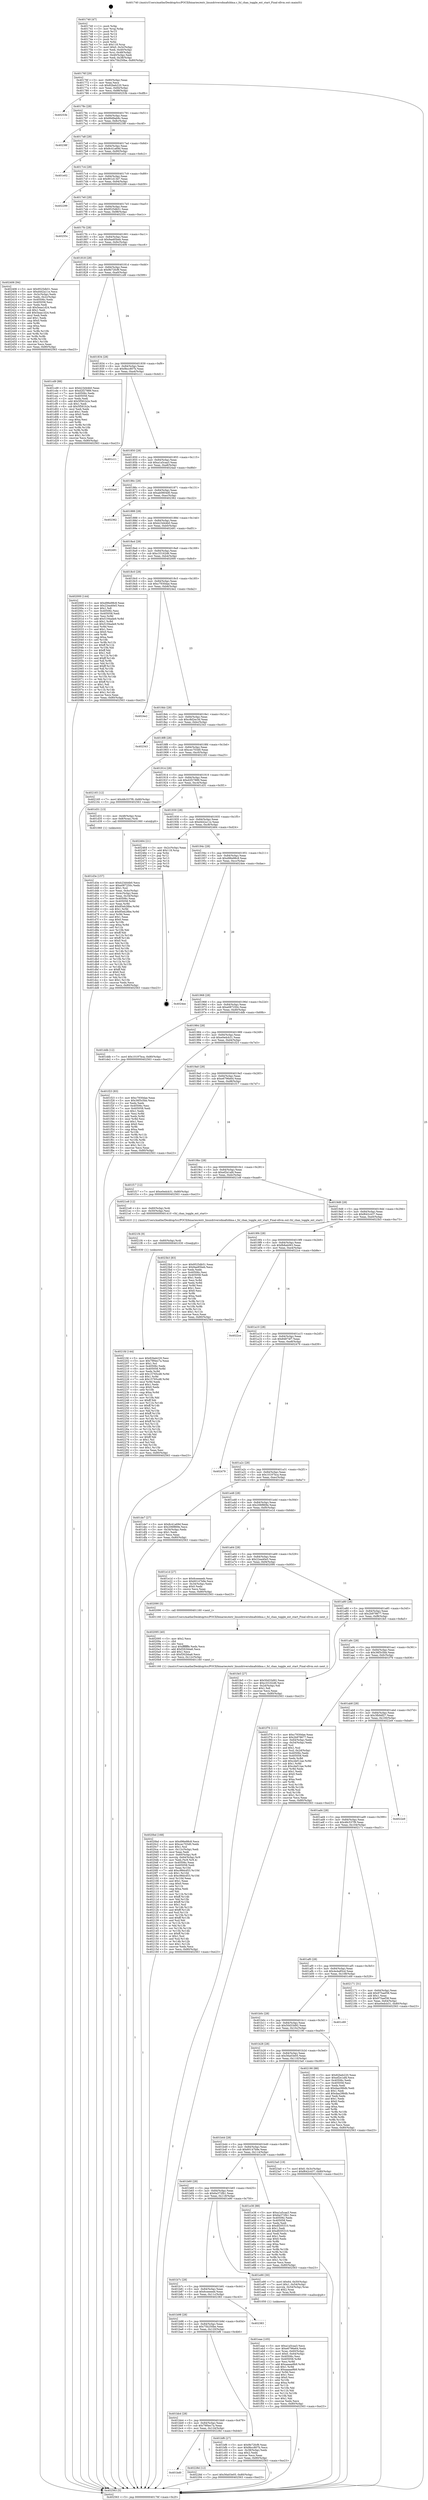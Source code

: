 digraph "0x401740" {
  label = "0x401740 (/mnt/c/Users/mathe/Desktop/tcc/POCII/binaries/extr_linuxdriversdmafsldma.c_fsl_chan_toggle_ext_start_Final-ollvm.out::main(0))"
  labelloc = "t"
  node[shape=record]

  Entry [label="",width=0.3,height=0.3,shape=circle,fillcolor=black,style=filled]
  "0x40176f" [label="{
     0x40176f [29]\l
     | [instrs]\l
     &nbsp;&nbsp;0x40176f \<+3\>: mov -0x80(%rbp),%eax\l
     &nbsp;&nbsp;0x401772 \<+2\>: mov %eax,%ecx\l
     &nbsp;&nbsp;0x401774 \<+6\>: sub $0x82beb220,%ecx\l
     &nbsp;&nbsp;0x40177a \<+6\>: mov %eax,-0x84(%rbp)\l
     &nbsp;&nbsp;0x401780 \<+6\>: mov %ecx,-0x88(%rbp)\l
     &nbsp;&nbsp;0x401786 \<+6\>: je 000000000040253b \<main+0xdfb\>\l
  }"]
  "0x40253b" [label="{
     0x40253b\l
  }", style=dashed]
  "0x40178c" [label="{
     0x40178c [28]\l
     | [instrs]\l
     &nbsp;&nbsp;0x40178c \<+5\>: jmp 0000000000401791 \<main+0x51\>\l
     &nbsp;&nbsp;0x401791 \<+6\>: mov -0x84(%rbp),%eax\l
     &nbsp;&nbsp;0x401797 \<+5\>: sub $0x89d9ab9c,%eax\l
     &nbsp;&nbsp;0x40179c \<+6\>: mov %eax,-0x8c(%rbp)\l
     &nbsp;&nbsp;0x4017a2 \<+6\>: je 000000000040238f \<main+0xc4f\>\l
  }"]
  Exit [label="",width=0.3,height=0.3,shape=circle,fillcolor=black,style=filled,peripheries=2]
  "0x40238f" [label="{
     0x40238f\l
  }", style=dashed]
  "0x4017a8" [label="{
     0x4017a8 [28]\l
     | [instrs]\l
     &nbsp;&nbsp;0x4017a8 \<+5\>: jmp 00000000004017ad \<main+0x6d\>\l
     &nbsp;&nbsp;0x4017ad \<+6\>: mov -0x84(%rbp),%eax\l
     &nbsp;&nbsp;0x4017b3 \<+5\>: sub $0x8c41a69d,%eax\l
     &nbsp;&nbsp;0x4017b8 \<+6\>: mov %eax,-0x90(%rbp)\l
     &nbsp;&nbsp;0x4017be \<+6\>: je 0000000000401e02 \<main+0x6c2\>\l
  }"]
  "0x401bd0" [label="{
     0x401bd0\l
  }", style=dashed]
  "0x401e02" [label="{
     0x401e02\l
  }", style=dashed]
  "0x4017c4" [label="{
     0x4017c4 [28]\l
     | [instrs]\l
     &nbsp;&nbsp;0x4017c4 \<+5\>: jmp 00000000004017c9 \<main+0x89\>\l
     &nbsp;&nbsp;0x4017c9 \<+6\>: mov -0x84(%rbp),%eax\l
     &nbsp;&nbsp;0x4017cf \<+5\>: sub $0x901d13d7,%eax\l
     &nbsp;&nbsp;0x4017d4 \<+6\>: mov %eax,-0x94(%rbp)\l
     &nbsp;&nbsp;0x4017da \<+6\>: je 0000000000402299 \<main+0xb59\>\l
  }"]
  "0x40228d" [label="{
     0x40228d [12]\l
     | [instrs]\l
     &nbsp;&nbsp;0x40228d \<+7\>: movl $0x56a03e05,-0x80(%rbp)\l
     &nbsp;&nbsp;0x402294 \<+5\>: jmp 0000000000402563 \<main+0xe23\>\l
  }"]
  "0x402299" [label="{
     0x402299\l
  }", style=dashed]
  "0x4017e0" [label="{
     0x4017e0 [28]\l
     | [instrs]\l
     &nbsp;&nbsp;0x4017e0 \<+5\>: jmp 00000000004017e5 \<main+0xa5\>\l
     &nbsp;&nbsp;0x4017e5 \<+6\>: mov -0x84(%rbp),%eax\l
     &nbsp;&nbsp;0x4017eb \<+5\>: sub $0x9525db51,%eax\l
     &nbsp;&nbsp;0x4017f0 \<+6\>: mov %eax,-0x98(%rbp)\l
     &nbsp;&nbsp;0x4017f6 \<+6\>: je 000000000040255c \<main+0xe1c\>\l
  }"]
  "0x4021fd" [label="{
     0x4021fd [144]\l
     | [instrs]\l
     &nbsp;&nbsp;0x4021fd \<+5\>: mov $0x82beb220,%esi\l
     &nbsp;&nbsp;0x402202 \<+5\>: mov $0x79f4ec7a,%eax\l
     &nbsp;&nbsp;0x402207 \<+2\>: mov $0x1,%cl\l
     &nbsp;&nbsp;0x402209 \<+7\>: mov 0x40506c,%edx\l
     &nbsp;&nbsp;0x402210 \<+8\>: mov 0x405058,%r8d\l
     &nbsp;&nbsp;0x402218 \<+3\>: mov %edx,%r9d\l
     &nbsp;&nbsp;0x40221b \<+7\>: add $0x15765cd8,%r9d\l
     &nbsp;&nbsp;0x402222 \<+4\>: sub $0x1,%r9d\l
     &nbsp;&nbsp;0x402226 \<+7\>: sub $0x15765cd8,%r9d\l
     &nbsp;&nbsp;0x40222d \<+4\>: imul %r9d,%edx\l
     &nbsp;&nbsp;0x402231 \<+3\>: and $0x1,%edx\l
     &nbsp;&nbsp;0x402234 \<+3\>: cmp $0x0,%edx\l
     &nbsp;&nbsp;0x402237 \<+4\>: sete %r10b\l
     &nbsp;&nbsp;0x40223b \<+4\>: cmp $0xa,%r8d\l
     &nbsp;&nbsp;0x40223f \<+4\>: setl %r11b\l
     &nbsp;&nbsp;0x402243 \<+3\>: mov %r10b,%bl\l
     &nbsp;&nbsp;0x402246 \<+3\>: xor $0xff,%bl\l
     &nbsp;&nbsp;0x402249 \<+3\>: mov %r11b,%r14b\l
     &nbsp;&nbsp;0x40224c \<+4\>: xor $0xff,%r14b\l
     &nbsp;&nbsp;0x402250 \<+3\>: xor $0x1,%cl\l
     &nbsp;&nbsp;0x402253 \<+3\>: mov %bl,%r15b\l
     &nbsp;&nbsp;0x402256 \<+4\>: and $0xff,%r15b\l
     &nbsp;&nbsp;0x40225a \<+3\>: and %cl,%r10b\l
     &nbsp;&nbsp;0x40225d \<+3\>: mov %r14b,%r12b\l
     &nbsp;&nbsp;0x402260 \<+4\>: and $0xff,%r12b\l
     &nbsp;&nbsp;0x402264 \<+3\>: and %cl,%r11b\l
     &nbsp;&nbsp;0x402267 \<+3\>: or %r10b,%r15b\l
     &nbsp;&nbsp;0x40226a \<+3\>: or %r11b,%r12b\l
     &nbsp;&nbsp;0x40226d \<+3\>: xor %r12b,%r15b\l
     &nbsp;&nbsp;0x402270 \<+3\>: or %r14b,%bl\l
     &nbsp;&nbsp;0x402273 \<+3\>: xor $0xff,%bl\l
     &nbsp;&nbsp;0x402276 \<+3\>: or $0x1,%cl\l
     &nbsp;&nbsp;0x402279 \<+2\>: and %cl,%bl\l
     &nbsp;&nbsp;0x40227b \<+3\>: or %bl,%r15b\l
     &nbsp;&nbsp;0x40227e \<+4\>: test $0x1,%r15b\l
     &nbsp;&nbsp;0x402282 \<+3\>: cmovne %eax,%esi\l
     &nbsp;&nbsp;0x402285 \<+3\>: mov %esi,-0x80(%rbp)\l
     &nbsp;&nbsp;0x402288 \<+5\>: jmp 0000000000402563 \<main+0xe23\>\l
  }"]
  "0x40255c" [label="{
     0x40255c\l
  }", style=dashed]
  "0x4017fc" [label="{
     0x4017fc [28]\l
     | [instrs]\l
     &nbsp;&nbsp;0x4017fc \<+5\>: jmp 0000000000401801 \<main+0xc1\>\l
     &nbsp;&nbsp;0x401801 \<+6\>: mov -0x84(%rbp),%eax\l
     &nbsp;&nbsp;0x401807 \<+5\>: sub $0x9ae85beb,%eax\l
     &nbsp;&nbsp;0x40180c \<+6\>: mov %eax,-0x9c(%rbp)\l
     &nbsp;&nbsp;0x401812 \<+6\>: je 0000000000402406 \<main+0xcc6\>\l
  }"]
  "0x4021f4" [label="{
     0x4021f4 [9]\l
     | [instrs]\l
     &nbsp;&nbsp;0x4021f4 \<+4\>: mov -0x60(%rbp),%rdi\l
     &nbsp;&nbsp;0x4021f8 \<+5\>: call 0000000000401030 \<free@plt\>\l
     | [calls]\l
     &nbsp;&nbsp;0x401030 \{1\} (unknown)\l
  }"]
  "0x402406" [label="{
     0x402406 [94]\l
     | [instrs]\l
     &nbsp;&nbsp;0x402406 \<+5\>: mov $0x9525db51,%eax\l
     &nbsp;&nbsp;0x40240b \<+5\>: mov $0xd442a11e,%ecx\l
     &nbsp;&nbsp;0x402410 \<+3\>: mov -0x3c(%rbp),%edx\l
     &nbsp;&nbsp;0x402413 \<+3\>: mov %edx,-0x2c(%rbp)\l
     &nbsp;&nbsp;0x402416 \<+7\>: mov 0x40506c,%edx\l
     &nbsp;&nbsp;0x40241d \<+7\>: mov 0x405058,%esi\l
     &nbsp;&nbsp;0x402424 \<+2\>: mov %edx,%edi\l
     &nbsp;&nbsp;0x402426 \<+6\>: sub $0x5eaa1d24,%edi\l
     &nbsp;&nbsp;0x40242c \<+3\>: sub $0x1,%edi\l
     &nbsp;&nbsp;0x40242f \<+6\>: add $0x5eaa1d24,%edi\l
     &nbsp;&nbsp;0x402435 \<+3\>: imul %edi,%edx\l
     &nbsp;&nbsp;0x402438 \<+3\>: and $0x1,%edx\l
     &nbsp;&nbsp;0x40243b \<+3\>: cmp $0x0,%edx\l
     &nbsp;&nbsp;0x40243e \<+4\>: sete %r8b\l
     &nbsp;&nbsp;0x402442 \<+3\>: cmp $0xa,%esi\l
     &nbsp;&nbsp;0x402445 \<+4\>: setl %r9b\l
     &nbsp;&nbsp;0x402449 \<+3\>: mov %r8b,%r10b\l
     &nbsp;&nbsp;0x40244c \<+3\>: and %r9b,%r10b\l
     &nbsp;&nbsp;0x40244f \<+3\>: xor %r9b,%r8b\l
     &nbsp;&nbsp;0x402452 \<+3\>: or %r8b,%r10b\l
     &nbsp;&nbsp;0x402455 \<+4\>: test $0x1,%r10b\l
     &nbsp;&nbsp;0x402459 \<+3\>: cmovne %ecx,%eax\l
     &nbsp;&nbsp;0x40245c \<+3\>: mov %eax,-0x80(%rbp)\l
     &nbsp;&nbsp;0x40245f \<+5\>: jmp 0000000000402563 \<main+0xe23\>\l
  }"]
  "0x401818" [label="{
     0x401818 [28]\l
     | [instrs]\l
     &nbsp;&nbsp;0x401818 \<+5\>: jmp 000000000040181d \<main+0xdd\>\l
     &nbsp;&nbsp;0x40181d \<+6\>: mov -0x84(%rbp),%eax\l
     &nbsp;&nbsp;0x401823 \<+5\>: sub $0x9b72fcf9,%eax\l
     &nbsp;&nbsp;0x401828 \<+6\>: mov %eax,-0xa0(%rbp)\l
     &nbsp;&nbsp;0x40182e \<+6\>: je 0000000000401cd9 \<main+0x599\>\l
  }"]
  "0x4020bd" [label="{
     0x4020bd [168]\l
     | [instrs]\l
     &nbsp;&nbsp;0x4020bd \<+5\>: mov $0xd96e98c8,%ecx\l
     &nbsp;&nbsp;0x4020c2 \<+5\>: mov $0xcec703d0,%edx\l
     &nbsp;&nbsp;0x4020c7 \<+3\>: mov $0x1,%sil\l
     &nbsp;&nbsp;0x4020ca \<+6\>: mov -0x12c(%rbp),%edi\l
     &nbsp;&nbsp;0x4020d0 \<+3\>: imul %eax,%edi\l
     &nbsp;&nbsp;0x4020d3 \<+4\>: mov -0x60(%rbp),%r8\l
     &nbsp;&nbsp;0x4020d7 \<+4\>: movslq -0x64(%rbp),%r9\l
     &nbsp;&nbsp;0x4020db \<+4\>: mov %edi,(%r8,%r9,4)\l
     &nbsp;&nbsp;0x4020df \<+7\>: mov 0x40506c,%eax\l
     &nbsp;&nbsp;0x4020e6 \<+7\>: mov 0x405058,%edi\l
     &nbsp;&nbsp;0x4020ed \<+3\>: mov %eax,%r10d\l
     &nbsp;&nbsp;0x4020f0 \<+7\>: add $0xc98dcd53,%r10d\l
     &nbsp;&nbsp;0x4020f7 \<+4\>: sub $0x1,%r10d\l
     &nbsp;&nbsp;0x4020fb \<+7\>: sub $0xc98dcd53,%r10d\l
     &nbsp;&nbsp;0x402102 \<+4\>: imul %r10d,%eax\l
     &nbsp;&nbsp;0x402106 \<+3\>: and $0x1,%eax\l
     &nbsp;&nbsp;0x402109 \<+3\>: cmp $0x0,%eax\l
     &nbsp;&nbsp;0x40210c \<+4\>: sete %r11b\l
     &nbsp;&nbsp;0x402110 \<+3\>: cmp $0xa,%edi\l
     &nbsp;&nbsp;0x402113 \<+3\>: setl %bl\l
     &nbsp;&nbsp;0x402116 \<+3\>: mov %r11b,%r14b\l
     &nbsp;&nbsp;0x402119 \<+4\>: xor $0xff,%r14b\l
     &nbsp;&nbsp;0x40211d \<+3\>: mov %bl,%r15b\l
     &nbsp;&nbsp;0x402120 \<+4\>: xor $0xff,%r15b\l
     &nbsp;&nbsp;0x402124 \<+4\>: xor $0x1,%sil\l
     &nbsp;&nbsp;0x402128 \<+3\>: mov %r14b,%r12b\l
     &nbsp;&nbsp;0x40212b \<+4\>: and $0xff,%r12b\l
     &nbsp;&nbsp;0x40212f \<+3\>: and %sil,%r11b\l
     &nbsp;&nbsp;0x402132 \<+3\>: mov %r15b,%r13b\l
     &nbsp;&nbsp;0x402135 \<+4\>: and $0xff,%r13b\l
     &nbsp;&nbsp;0x402139 \<+3\>: and %sil,%bl\l
     &nbsp;&nbsp;0x40213c \<+3\>: or %r11b,%r12b\l
     &nbsp;&nbsp;0x40213f \<+3\>: or %bl,%r13b\l
     &nbsp;&nbsp;0x402142 \<+3\>: xor %r13b,%r12b\l
     &nbsp;&nbsp;0x402145 \<+3\>: or %r15b,%r14b\l
     &nbsp;&nbsp;0x402148 \<+4\>: xor $0xff,%r14b\l
     &nbsp;&nbsp;0x40214c \<+4\>: or $0x1,%sil\l
     &nbsp;&nbsp;0x402150 \<+3\>: and %sil,%r14b\l
     &nbsp;&nbsp;0x402153 \<+3\>: or %r14b,%r12b\l
     &nbsp;&nbsp;0x402156 \<+4\>: test $0x1,%r12b\l
     &nbsp;&nbsp;0x40215a \<+3\>: cmovne %edx,%ecx\l
     &nbsp;&nbsp;0x40215d \<+3\>: mov %ecx,-0x80(%rbp)\l
     &nbsp;&nbsp;0x402160 \<+5\>: jmp 0000000000402563 \<main+0xe23\>\l
  }"]
  "0x401cd9" [label="{
     0x401cd9 [88]\l
     | [instrs]\l
     &nbsp;&nbsp;0x401cd9 \<+5\>: mov $0xb23d44b0,%eax\l
     &nbsp;&nbsp;0x401cde \<+5\>: mov $0xd2f27889,%ecx\l
     &nbsp;&nbsp;0x401ce3 \<+7\>: mov 0x40506c,%edx\l
     &nbsp;&nbsp;0x401cea \<+7\>: mov 0x405058,%esi\l
     &nbsp;&nbsp;0x401cf1 \<+2\>: mov %edx,%edi\l
     &nbsp;&nbsp;0x401cf3 \<+6\>: add $0x5f581b2e,%edi\l
     &nbsp;&nbsp;0x401cf9 \<+3\>: sub $0x1,%edi\l
     &nbsp;&nbsp;0x401cfc \<+6\>: sub $0x5f581b2e,%edi\l
     &nbsp;&nbsp;0x401d02 \<+3\>: imul %edi,%edx\l
     &nbsp;&nbsp;0x401d05 \<+3\>: and $0x1,%edx\l
     &nbsp;&nbsp;0x401d08 \<+3\>: cmp $0x0,%edx\l
     &nbsp;&nbsp;0x401d0b \<+4\>: sete %r8b\l
     &nbsp;&nbsp;0x401d0f \<+3\>: cmp $0xa,%esi\l
     &nbsp;&nbsp;0x401d12 \<+4\>: setl %r9b\l
     &nbsp;&nbsp;0x401d16 \<+3\>: mov %r8b,%r10b\l
     &nbsp;&nbsp;0x401d19 \<+3\>: and %r9b,%r10b\l
     &nbsp;&nbsp;0x401d1c \<+3\>: xor %r9b,%r8b\l
     &nbsp;&nbsp;0x401d1f \<+3\>: or %r8b,%r10b\l
     &nbsp;&nbsp;0x401d22 \<+4\>: test $0x1,%r10b\l
     &nbsp;&nbsp;0x401d26 \<+3\>: cmovne %ecx,%eax\l
     &nbsp;&nbsp;0x401d29 \<+3\>: mov %eax,-0x80(%rbp)\l
     &nbsp;&nbsp;0x401d2c \<+5\>: jmp 0000000000402563 \<main+0xe23\>\l
  }"]
  "0x401834" [label="{
     0x401834 [28]\l
     | [instrs]\l
     &nbsp;&nbsp;0x401834 \<+5\>: jmp 0000000000401839 \<main+0xf9\>\l
     &nbsp;&nbsp;0x401839 \<+6\>: mov -0x84(%rbp),%eax\l
     &nbsp;&nbsp;0x40183f \<+5\>: sub $0x9bcc807b,%eax\l
     &nbsp;&nbsp;0x401844 \<+6\>: mov %eax,-0xa4(%rbp)\l
     &nbsp;&nbsp;0x40184a \<+6\>: je 0000000000401c11 \<main+0x4d1\>\l
  }"]
  "0x402095" [label="{
     0x402095 [40]\l
     | [instrs]\l
     &nbsp;&nbsp;0x402095 \<+5\>: mov $0x2,%ecx\l
     &nbsp;&nbsp;0x40209a \<+1\>: cltd\l
     &nbsp;&nbsp;0x40209b \<+2\>: idiv %ecx\l
     &nbsp;&nbsp;0x40209d \<+6\>: imul $0xfffffffe,%edx,%ecx\l
     &nbsp;&nbsp;0x4020a3 \<+6\>: add $0xf262bba6,%ecx\l
     &nbsp;&nbsp;0x4020a9 \<+3\>: add $0x1,%ecx\l
     &nbsp;&nbsp;0x4020ac \<+6\>: sub $0xf262bba6,%ecx\l
     &nbsp;&nbsp;0x4020b2 \<+6\>: mov %ecx,-0x12c(%rbp)\l
     &nbsp;&nbsp;0x4020b8 \<+5\>: call 0000000000401160 \<next_i\>\l
     | [calls]\l
     &nbsp;&nbsp;0x401160 \{1\} (/mnt/c/Users/mathe/Desktop/tcc/POCII/binaries/extr_linuxdriversdmafsldma.c_fsl_chan_toggle_ext_start_Final-ollvm.out::next_i)\l
  }"]
  "0x401c11" [label="{
     0x401c11\l
  }", style=dashed]
  "0x401850" [label="{
     0x401850 [28]\l
     | [instrs]\l
     &nbsp;&nbsp;0x401850 \<+5\>: jmp 0000000000401855 \<main+0x115\>\l
     &nbsp;&nbsp;0x401855 \<+6\>: mov -0x84(%rbp),%eax\l
     &nbsp;&nbsp;0x40185b \<+5\>: sub $0xa1a5caa3,%eax\l
     &nbsp;&nbsp;0x401860 \<+6\>: mov %eax,-0xa8(%rbp)\l
     &nbsp;&nbsp;0x401866 \<+6\>: je 00000000004024ad \<main+0xd6d\>\l
  }"]
  "0x401eae" [label="{
     0x401eae [105]\l
     | [instrs]\l
     &nbsp;&nbsp;0x401eae \<+5\>: mov $0xa1a5caa3,%ecx\l
     &nbsp;&nbsp;0x401eb3 \<+5\>: mov $0xe6796e64,%edx\l
     &nbsp;&nbsp;0x401eb8 \<+4\>: mov %rax,-0x60(%rbp)\l
     &nbsp;&nbsp;0x401ebc \<+7\>: movl $0x0,-0x64(%rbp)\l
     &nbsp;&nbsp;0x401ec3 \<+7\>: mov 0x40506c,%esi\l
     &nbsp;&nbsp;0x401eca \<+8\>: mov 0x405058,%r8d\l
     &nbsp;&nbsp;0x401ed2 \<+3\>: mov %esi,%r9d\l
     &nbsp;&nbsp;0x401ed5 \<+7\>: add $0xaaaaa9b9,%r9d\l
     &nbsp;&nbsp;0x401edc \<+4\>: sub $0x1,%r9d\l
     &nbsp;&nbsp;0x401ee0 \<+7\>: sub $0xaaaaa9b9,%r9d\l
     &nbsp;&nbsp;0x401ee7 \<+4\>: imul %r9d,%esi\l
     &nbsp;&nbsp;0x401eeb \<+3\>: and $0x1,%esi\l
     &nbsp;&nbsp;0x401eee \<+3\>: cmp $0x0,%esi\l
     &nbsp;&nbsp;0x401ef1 \<+4\>: sete %r10b\l
     &nbsp;&nbsp;0x401ef5 \<+4\>: cmp $0xa,%r8d\l
     &nbsp;&nbsp;0x401ef9 \<+4\>: setl %r11b\l
     &nbsp;&nbsp;0x401efd \<+3\>: mov %r10b,%bl\l
     &nbsp;&nbsp;0x401f00 \<+3\>: and %r11b,%bl\l
     &nbsp;&nbsp;0x401f03 \<+3\>: xor %r11b,%r10b\l
     &nbsp;&nbsp;0x401f06 \<+3\>: or %r10b,%bl\l
     &nbsp;&nbsp;0x401f09 \<+3\>: test $0x1,%bl\l
     &nbsp;&nbsp;0x401f0c \<+3\>: cmovne %edx,%ecx\l
     &nbsp;&nbsp;0x401f0f \<+3\>: mov %ecx,-0x80(%rbp)\l
     &nbsp;&nbsp;0x401f12 \<+5\>: jmp 0000000000402563 \<main+0xe23\>\l
  }"]
  "0x4024ad" [label="{
     0x4024ad\l
  }", style=dashed]
  "0x40186c" [label="{
     0x40186c [28]\l
     | [instrs]\l
     &nbsp;&nbsp;0x40186c \<+5\>: jmp 0000000000401871 \<main+0x131\>\l
     &nbsp;&nbsp;0x401871 \<+6\>: mov -0x84(%rbp),%eax\l
     &nbsp;&nbsp;0x401877 \<+5\>: sub $0xab0804d0,%eax\l
     &nbsp;&nbsp;0x40187c \<+6\>: mov %eax,-0xac(%rbp)\l
     &nbsp;&nbsp;0x401882 \<+6\>: je 0000000000402362 \<main+0xc22\>\l
  }"]
  "0x401d3e" [label="{
     0x401d3e [157]\l
     | [instrs]\l
     &nbsp;&nbsp;0x401d3e \<+5\>: mov $0xb23d44b0,%ecx\l
     &nbsp;&nbsp;0x401d43 \<+5\>: mov $0xe087250c,%edx\l
     &nbsp;&nbsp;0x401d48 \<+3\>: mov $0x1,%sil\l
     &nbsp;&nbsp;0x401d4b \<+3\>: mov %eax,-0x4c(%rbp)\l
     &nbsp;&nbsp;0x401d4e \<+3\>: mov -0x4c(%rbp),%eax\l
     &nbsp;&nbsp;0x401d51 \<+3\>: mov %eax,-0x34(%rbp)\l
     &nbsp;&nbsp;0x401d54 \<+7\>: mov 0x40506c,%eax\l
     &nbsp;&nbsp;0x401d5b \<+8\>: mov 0x405058,%r8d\l
     &nbsp;&nbsp;0x401d63 \<+3\>: mov %eax,%r9d\l
     &nbsp;&nbsp;0x401d66 \<+7\>: add $0x85eb28be,%r9d\l
     &nbsp;&nbsp;0x401d6d \<+4\>: sub $0x1,%r9d\l
     &nbsp;&nbsp;0x401d71 \<+7\>: sub $0x85eb28be,%r9d\l
     &nbsp;&nbsp;0x401d78 \<+4\>: imul %r9d,%eax\l
     &nbsp;&nbsp;0x401d7c \<+3\>: and $0x1,%eax\l
     &nbsp;&nbsp;0x401d7f \<+3\>: cmp $0x0,%eax\l
     &nbsp;&nbsp;0x401d82 \<+4\>: sete %r10b\l
     &nbsp;&nbsp;0x401d86 \<+4\>: cmp $0xa,%r8d\l
     &nbsp;&nbsp;0x401d8a \<+4\>: setl %r11b\l
     &nbsp;&nbsp;0x401d8e \<+3\>: mov %r10b,%bl\l
     &nbsp;&nbsp;0x401d91 \<+3\>: xor $0xff,%bl\l
     &nbsp;&nbsp;0x401d94 \<+3\>: mov %r11b,%r14b\l
     &nbsp;&nbsp;0x401d97 \<+4\>: xor $0xff,%r14b\l
     &nbsp;&nbsp;0x401d9b \<+4\>: xor $0x0,%sil\l
     &nbsp;&nbsp;0x401d9f \<+3\>: mov %bl,%r15b\l
     &nbsp;&nbsp;0x401da2 \<+4\>: and $0x0,%r15b\l
     &nbsp;&nbsp;0x401da6 \<+3\>: and %sil,%r10b\l
     &nbsp;&nbsp;0x401da9 \<+3\>: mov %r14b,%r12b\l
     &nbsp;&nbsp;0x401dac \<+4\>: and $0x0,%r12b\l
     &nbsp;&nbsp;0x401db0 \<+3\>: and %sil,%r11b\l
     &nbsp;&nbsp;0x401db3 \<+3\>: or %r10b,%r15b\l
     &nbsp;&nbsp;0x401db6 \<+3\>: or %r11b,%r12b\l
     &nbsp;&nbsp;0x401db9 \<+3\>: xor %r12b,%r15b\l
     &nbsp;&nbsp;0x401dbc \<+3\>: or %r14b,%bl\l
     &nbsp;&nbsp;0x401dbf \<+3\>: xor $0xff,%bl\l
     &nbsp;&nbsp;0x401dc2 \<+4\>: or $0x0,%sil\l
     &nbsp;&nbsp;0x401dc6 \<+3\>: and %sil,%bl\l
     &nbsp;&nbsp;0x401dc9 \<+3\>: or %bl,%r15b\l
     &nbsp;&nbsp;0x401dcc \<+4\>: test $0x1,%r15b\l
     &nbsp;&nbsp;0x401dd0 \<+3\>: cmovne %edx,%ecx\l
     &nbsp;&nbsp;0x401dd3 \<+3\>: mov %ecx,-0x80(%rbp)\l
     &nbsp;&nbsp;0x401dd6 \<+5\>: jmp 0000000000402563 \<main+0xe23\>\l
  }"]
  "0x402362" [label="{
     0x402362\l
  }", style=dashed]
  "0x401888" [label="{
     0x401888 [28]\l
     | [instrs]\l
     &nbsp;&nbsp;0x401888 \<+5\>: jmp 000000000040188d \<main+0x14d\>\l
     &nbsp;&nbsp;0x40188d \<+6\>: mov -0x84(%rbp),%eax\l
     &nbsp;&nbsp;0x401893 \<+5\>: sub $0xb23d44b0,%eax\l
     &nbsp;&nbsp;0x401898 \<+6\>: mov %eax,-0xb0(%rbp)\l
     &nbsp;&nbsp;0x40189e \<+6\>: je 0000000000402491 \<main+0xd51\>\l
  }"]
  "0x401740" [label="{
     0x401740 [47]\l
     | [instrs]\l
     &nbsp;&nbsp;0x401740 \<+1\>: push %rbp\l
     &nbsp;&nbsp;0x401741 \<+3\>: mov %rsp,%rbp\l
     &nbsp;&nbsp;0x401744 \<+2\>: push %r15\l
     &nbsp;&nbsp;0x401746 \<+2\>: push %r14\l
     &nbsp;&nbsp;0x401748 \<+2\>: push %r13\l
     &nbsp;&nbsp;0x40174a \<+2\>: push %r12\l
     &nbsp;&nbsp;0x40174c \<+1\>: push %rbx\l
     &nbsp;&nbsp;0x40174d \<+7\>: sub $0x118,%rsp\l
     &nbsp;&nbsp;0x401754 \<+7\>: movl $0x0,-0x3c(%rbp)\l
     &nbsp;&nbsp;0x40175b \<+3\>: mov %edi,-0x40(%rbp)\l
     &nbsp;&nbsp;0x40175e \<+4\>: mov %rsi,-0x48(%rbp)\l
     &nbsp;&nbsp;0x401762 \<+3\>: mov -0x40(%rbp),%edi\l
     &nbsp;&nbsp;0x401765 \<+3\>: mov %edi,-0x38(%rbp)\l
     &nbsp;&nbsp;0x401768 \<+7\>: movl $0x75b250be,-0x80(%rbp)\l
  }"]
  "0x402491" [label="{
     0x402491\l
  }", style=dashed]
  "0x4018a4" [label="{
     0x4018a4 [28]\l
     | [instrs]\l
     &nbsp;&nbsp;0x4018a4 \<+5\>: jmp 00000000004018a9 \<main+0x169\>\l
     &nbsp;&nbsp;0x4018a9 \<+6\>: mov -0x84(%rbp),%eax\l
     &nbsp;&nbsp;0x4018af \<+5\>: sub $0xc33162d6,%eax\l
     &nbsp;&nbsp;0x4018b4 \<+6\>: mov %eax,-0xb4(%rbp)\l
     &nbsp;&nbsp;0x4018ba \<+6\>: je 0000000000402000 \<main+0x8c0\>\l
  }"]
  "0x402563" [label="{
     0x402563 [5]\l
     | [instrs]\l
     &nbsp;&nbsp;0x402563 \<+5\>: jmp 000000000040176f \<main+0x2f\>\l
  }"]
  "0x402000" [label="{
     0x402000 [144]\l
     | [instrs]\l
     &nbsp;&nbsp;0x402000 \<+5\>: mov $0xd96e98c8,%eax\l
     &nbsp;&nbsp;0x402005 \<+5\>: mov $0x22ea40e5,%ecx\l
     &nbsp;&nbsp;0x40200a \<+2\>: mov $0x1,%dl\l
     &nbsp;&nbsp;0x40200c \<+7\>: mov 0x40506c,%esi\l
     &nbsp;&nbsp;0x402013 \<+7\>: mov 0x405058,%edi\l
     &nbsp;&nbsp;0x40201a \<+3\>: mov %esi,%r8d\l
     &nbsp;&nbsp;0x40201d \<+7\>: add $0x5194ade9,%r8d\l
     &nbsp;&nbsp;0x402024 \<+4\>: sub $0x1,%r8d\l
     &nbsp;&nbsp;0x402028 \<+7\>: sub $0x5194ade9,%r8d\l
     &nbsp;&nbsp;0x40202f \<+4\>: imul %r8d,%esi\l
     &nbsp;&nbsp;0x402033 \<+3\>: and $0x1,%esi\l
     &nbsp;&nbsp;0x402036 \<+3\>: cmp $0x0,%esi\l
     &nbsp;&nbsp;0x402039 \<+4\>: sete %r9b\l
     &nbsp;&nbsp;0x40203d \<+3\>: cmp $0xa,%edi\l
     &nbsp;&nbsp;0x402040 \<+4\>: setl %r10b\l
     &nbsp;&nbsp;0x402044 \<+3\>: mov %r9b,%r11b\l
     &nbsp;&nbsp;0x402047 \<+4\>: xor $0xff,%r11b\l
     &nbsp;&nbsp;0x40204b \<+3\>: mov %r10b,%bl\l
     &nbsp;&nbsp;0x40204e \<+3\>: xor $0xff,%bl\l
     &nbsp;&nbsp;0x402051 \<+3\>: xor $0x1,%dl\l
     &nbsp;&nbsp;0x402054 \<+3\>: mov %r11b,%r14b\l
     &nbsp;&nbsp;0x402057 \<+4\>: and $0xff,%r14b\l
     &nbsp;&nbsp;0x40205b \<+3\>: and %dl,%r9b\l
     &nbsp;&nbsp;0x40205e \<+3\>: mov %bl,%r15b\l
     &nbsp;&nbsp;0x402061 \<+4\>: and $0xff,%r15b\l
     &nbsp;&nbsp;0x402065 \<+3\>: and %dl,%r10b\l
     &nbsp;&nbsp;0x402068 \<+3\>: or %r9b,%r14b\l
     &nbsp;&nbsp;0x40206b \<+3\>: or %r10b,%r15b\l
     &nbsp;&nbsp;0x40206e \<+3\>: xor %r15b,%r14b\l
     &nbsp;&nbsp;0x402071 \<+3\>: or %bl,%r11b\l
     &nbsp;&nbsp;0x402074 \<+4\>: xor $0xff,%r11b\l
     &nbsp;&nbsp;0x402078 \<+3\>: or $0x1,%dl\l
     &nbsp;&nbsp;0x40207b \<+3\>: and %dl,%r11b\l
     &nbsp;&nbsp;0x40207e \<+3\>: or %r11b,%r14b\l
     &nbsp;&nbsp;0x402081 \<+4\>: test $0x1,%r14b\l
     &nbsp;&nbsp;0x402085 \<+3\>: cmovne %ecx,%eax\l
     &nbsp;&nbsp;0x402088 \<+3\>: mov %eax,-0x80(%rbp)\l
     &nbsp;&nbsp;0x40208b \<+5\>: jmp 0000000000402563 \<main+0xe23\>\l
  }"]
  "0x4018c0" [label="{
     0x4018c0 [28]\l
     | [instrs]\l
     &nbsp;&nbsp;0x4018c0 \<+5\>: jmp 00000000004018c5 \<main+0x185\>\l
     &nbsp;&nbsp;0x4018c5 \<+6\>: mov -0x84(%rbp),%eax\l
     &nbsp;&nbsp;0x4018cb \<+5\>: sub $0xc7930dae,%eax\l
     &nbsp;&nbsp;0x4018d0 \<+6\>: mov %eax,-0xb8(%rbp)\l
     &nbsp;&nbsp;0x4018d6 \<+6\>: je 00000000004024e2 \<main+0xda2\>\l
  }"]
  "0x401bb4" [label="{
     0x401bb4 [28]\l
     | [instrs]\l
     &nbsp;&nbsp;0x401bb4 \<+5\>: jmp 0000000000401bb9 \<main+0x479\>\l
     &nbsp;&nbsp;0x401bb9 \<+6\>: mov -0x84(%rbp),%eax\l
     &nbsp;&nbsp;0x401bbf \<+5\>: sub $0x79f4ec7a,%eax\l
     &nbsp;&nbsp;0x401bc4 \<+6\>: mov %eax,-0x124(%rbp)\l
     &nbsp;&nbsp;0x401bca \<+6\>: je 000000000040228d \<main+0xb4d\>\l
  }"]
  "0x4024e2" [label="{
     0x4024e2\l
  }", style=dashed]
  "0x4018dc" [label="{
     0x4018dc [28]\l
     | [instrs]\l
     &nbsp;&nbsp;0x4018dc \<+5\>: jmp 00000000004018e1 \<main+0x1a1\>\l
     &nbsp;&nbsp;0x4018e1 \<+6\>: mov -0x84(%rbp),%eax\l
     &nbsp;&nbsp;0x4018e7 \<+5\>: sub $0xc8d2ec3d,%eax\l
     &nbsp;&nbsp;0x4018ec \<+6\>: mov %eax,-0xbc(%rbp)\l
     &nbsp;&nbsp;0x4018f2 \<+6\>: je 0000000000402343 \<main+0xc03\>\l
  }"]
  "0x401bf6" [label="{
     0x401bf6 [27]\l
     | [instrs]\l
     &nbsp;&nbsp;0x401bf6 \<+5\>: mov $0x9b72fcf9,%eax\l
     &nbsp;&nbsp;0x401bfb \<+5\>: mov $0x9bcc807b,%ecx\l
     &nbsp;&nbsp;0x401c00 \<+3\>: mov -0x38(%rbp),%edx\l
     &nbsp;&nbsp;0x401c03 \<+3\>: cmp $0x2,%edx\l
     &nbsp;&nbsp;0x401c06 \<+3\>: cmovne %ecx,%eax\l
     &nbsp;&nbsp;0x401c09 \<+3\>: mov %eax,-0x80(%rbp)\l
     &nbsp;&nbsp;0x401c0c \<+5\>: jmp 0000000000402563 \<main+0xe23\>\l
  }"]
  "0x402343" [label="{
     0x402343\l
  }", style=dashed]
  "0x4018f8" [label="{
     0x4018f8 [28]\l
     | [instrs]\l
     &nbsp;&nbsp;0x4018f8 \<+5\>: jmp 00000000004018fd \<main+0x1bd\>\l
     &nbsp;&nbsp;0x4018fd \<+6\>: mov -0x84(%rbp),%eax\l
     &nbsp;&nbsp;0x401903 \<+5\>: sub $0xcec703d0,%eax\l
     &nbsp;&nbsp;0x401908 \<+6\>: mov %eax,-0xc0(%rbp)\l
     &nbsp;&nbsp;0x40190e \<+6\>: je 0000000000402165 \<main+0xa25\>\l
  }"]
  "0x401b98" [label="{
     0x401b98 [28]\l
     | [instrs]\l
     &nbsp;&nbsp;0x401b98 \<+5\>: jmp 0000000000401b9d \<main+0x45d\>\l
     &nbsp;&nbsp;0x401b9d \<+6\>: mov -0x84(%rbp),%eax\l
     &nbsp;&nbsp;0x401ba3 \<+5\>: sub $0x75b250be,%eax\l
     &nbsp;&nbsp;0x401ba8 \<+6\>: mov %eax,-0x120(%rbp)\l
     &nbsp;&nbsp;0x401bae \<+6\>: je 0000000000401bf6 \<main+0x4b6\>\l
  }"]
  "0x402165" [label="{
     0x402165 [12]\l
     | [instrs]\l
     &nbsp;&nbsp;0x402165 \<+7\>: movl $0x48c537f9,-0x80(%rbp)\l
     &nbsp;&nbsp;0x40216c \<+5\>: jmp 0000000000402563 \<main+0xe23\>\l
  }"]
  "0x401914" [label="{
     0x401914 [28]\l
     | [instrs]\l
     &nbsp;&nbsp;0x401914 \<+5\>: jmp 0000000000401919 \<main+0x1d9\>\l
     &nbsp;&nbsp;0x401919 \<+6\>: mov -0x84(%rbp),%eax\l
     &nbsp;&nbsp;0x40191f \<+5\>: sub $0xd2f27889,%eax\l
     &nbsp;&nbsp;0x401924 \<+6\>: mov %eax,-0xc4(%rbp)\l
     &nbsp;&nbsp;0x40192a \<+6\>: je 0000000000401d31 \<main+0x5f1\>\l
  }"]
  "0x402383" [label="{
     0x402383\l
  }", style=dashed]
  "0x401d31" [label="{
     0x401d31 [13]\l
     | [instrs]\l
     &nbsp;&nbsp;0x401d31 \<+4\>: mov -0x48(%rbp),%rax\l
     &nbsp;&nbsp;0x401d35 \<+4\>: mov 0x8(%rax),%rdi\l
     &nbsp;&nbsp;0x401d39 \<+5\>: call 0000000000401060 \<atoi@plt\>\l
     | [calls]\l
     &nbsp;&nbsp;0x401060 \{1\} (unknown)\l
  }"]
  "0x401930" [label="{
     0x401930 [28]\l
     | [instrs]\l
     &nbsp;&nbsp;0x401930 \<+5\>: jmp 0000000000401935 \<main+0x1f5\>\l
     &nbsp;&nbsp;0x401935 \<+6\>: mov -0x84(%rbp),%eax\l
     &nbsp;&nbsp;0x40193b \<+5\>: sub $0xd442a11e,%eax\l
     &nbsp;&nbsp;0x401940 \<+6\>: mov %eax,-0xc8(%rbp)\l
     &nbsp;&nbsp;0x401946 \<+6\>: je 0000000000402464 \<main+0xd24\>\l
  }"]
  "0x401b7c" [label="{
     0x401b7c [28]\l
     | [instrs]\l
     &nbsp;&nbsp;0x401b7c \<+5\>: jmp 0000000000401b81 \<main+0x441\>\l
     &nbsp;&nbsp;0x401b81 \<+6\>: mov -0x84(%rbp),%eax\l
     &nbsp;&nbsp;0x401b87 \<+5\>: sub $0x6ceeeeeb,%eax\l
     &nbsp;&nbsp;0x401b8c \<+6\>: mov %eax,-0x11c(%rbp)\l
     &nbsp;&nbsp;0x401b92 \<+6\>: je 0000000000402383 \<main+0xc43\>\l
  }"]
  "0x402464" [label="{
     0x402464 [21]\l
     | [instrs]\l
     &nbsp;&nbsp;0x402464 \<+3\>: mov -0x2c(%rbp),%eax\l
     &nbsp;&nbsp;0x402467 \<+7\>: add $0x118,%rsp\l
     &nbsp;&nbsp;0x40246e \<+1\>: pop %rbx\l
     &nbsp;&nbsp;0x40246f \<+2\>: pop %r12\l
     &nbsp;&nbsp;0x402471 \<+2\>: pop %r13\l
     &nbsp;&nbsp;0x402473 \<+2\>: pop %r14\l
     &nbsp;&nbsp;0x402475 \<+2\>: pop %r15\l
     &nbsp;&nbsp;0x402477 \<+1\>: pop %rbp\l
     &nbsp;&nbsp;0x402478 \<+1\>: ret\l
  }"]
  "0x40194c" [label="{
     0x40194c [28]\l
     | [instrs]\l
     &nbsp;&nbsp;0x40194c \<+5\>: jmp 0000000000401951 \<main+0x211\>\l
     &nbsp;&nbsp;0x401951 \<+6\>: mov -0x84(%rbp),%eax\l
     &nbsp;&nbsp;0x401957 \<+5\>: sub $0xd96e98c8,%eax\l
     &nbsp;&nbsp;0x40195c \<+6\>: mov %eax,-0xcc(%rbp)\l
     &nbsp;&nbsp;0x401962 \<+6\>: je 00000000004024ee \<main+0xdae\>\l
  }"]
  "0x401e90" [label="{
     0x401e90 [30]\l
     | [instrs]\l
     &nbsp;&nbsp;0x401e90 \<+7\>: movl $0x64,-0x50(%rbp)\l
     &nbsp;&nbsp;0x401e97 \<+7\>: movl $0x1,-0x54(%rbp)\l
     &nbsp;&nbsp;0x401e9e \<+4\>: movslq -0x54(%rbp),%rax\l
     &nbsp;&nbsp;0x401ea2 \<+4\>: shl $0x2,%rax\l
     &nbsp;&nbsp;0x401ea6 \<+3\>: mov %rax,%rdi\l
     &nbsp;&nbsp;0x401ea9 \<+5\>: call 0000000000401050 \<malloc@plt\>\l
     | [calls]\l
     &nbsp;&nbsp;0x401050 \{1\} (unknown)\l
  }"]
  "0x4024ee" [label="{
     0x4024ee\l
  }", style=dashed]
  "0x401968" [label="{
     0x401968 [28]\l
     | [instrs]\l
     &nbsp;&nbsp;0x401968 \<+5\>: jmp 000000000040196d \<main+0x22d\>\l
     &nbsp;&nbsp;0x40196d \<+6\>: mov -0x84(%rbp),%eax\l
     &nbsp;&nbsp;0x401973 \<+5\>: sub $0xe087250c,%eax\l
     &nbsp;&nbsp;0x401978 \<+6\>: mov %eax,-0xd0(%rbp)\l
     &nbsp;&nbsp;0x40197e \<+6\>: je 0000000000401ddb \<main+0x69b\>\l
  }"]
  "0x401b60" [label="{
     0x401b60 [28]\l
     | [instrs]\l
     &nbsp;&nbsp;0x401b60 \<+5\>: jmp 0000000000401b65 \<main+0x425\>\l
     &nbsp;&nbsp;0x401b65 \<+6\>: mov -0x84(%rbp),%eax\l
     &nbsp;&nbsp;0x401b6b \<+5\>: sub $0x6a372fb1,%eax\l
     &nbsp;&nbsp;0x401b70 \<+6\>: mov %eax,-0x118(%rbp)\l
     &nbsp;&nbsp;0x401b76 \<+6\>: je 0000000000401e90 \<main+0x750\>\l
  }"]
  "0x401ddb" [label="{
     0x401ddb [12]\l
     | [instrs]\l
     &nbsp;&nbsp;0x401ddb \<+7\>: movl $0x10197bca,-0x80(%rbp)\l
     &nbsp;&nbsp;0x401de2 \<+5\>: jmp 0000000000402563 \<main+0xe23\>\l
  }"]
  "0x401984" [label="{
     0x401984 [28]\l
     | [instrs]\l
     &nbsp;&nbsp;0x401984 \<+5\>: jmp 0000000000401989 \<main+0x249\>\l
     &nbsp;&nbsp;0x401989 \<+6\>: mov -0x84(%rbp),%eax\l
     &nbsp;&nbsp;0x40198f \<+5\>: sub $0xe0edcb31,%eax\l
     &nbsp;&nbsp;0x401994 \<+6\>: mov %eax,-0xd4(%rbp)\l
     &nbsp;&nbsp;0x40199a \<+6\>: je 0000000000401f23 \<main+0x7e3\>\l
  }"]
  "0x401e38" [label="{
     0x401e38 [88]\l
     | [instrs]\l
     &nbsp;&nbsp;0x401e38 \<+5\>: mov $0xa1a5caa3,%eax\l
     &nbsp;&nbsp;0x401e3d \<+5\>: mov $0x6a372fb1,%ecx\l
     &nbsp;&nbsp;0x401e42 \<+7\>: mov 0x40506c,%edx\l
     &nbsp;&nbsp;0x401e49 \<+7\>: mov 0x405058,%esi\l
     &nbsp;&nbsp;0x401e50 \<+2\>: mov %edx,%edi\l
     &nbsp;&nbsp;0x401e52 \<+6\>: sub $0xdf205310,%edi\l
     &nbsp;&nbsp;0x401e58 \<+3\>: sub $0x1,%edi\l
     &nbsp;&nbsp;0x401e5b \<+6\>: add $0xdf205310,%edi\l
     &nbsp;&nbsp;0x401e61 \<+3\>: imul %edi,%edx\l
     &nbsp;&nbsp;0x401e64 \<+3\>: and $0x1,%edx\l
     &nbsp;&nbsp;0x401e67 \<+3\>: cmp $0x0,%edx\l
     &nbsp;&nbsp;0x401e6a \<+4\>: sete %r8b\l
     &nbsp;&nbsp;0x401e6e \<+3\>: cmp $0xa,%esi\l
     &nbsp;&nbsp;0x401e71 \<+4\>: setl %r9b\l
     &nbsp;&nbsp;0x401e75 \<+3\>: mov %r8b,%r10b\l
     &nbsp;&nbsp;0x401e78 \<+3\>: and %r9b,%r10b\l
     &nbsp;&nbsp;0x401e7b \<+3\>: xor %r9b,%r8b\l
     &nbsp;&nbsp;0x401e7e \<+3\>: or %r8b,%r10b\l
     &nbsp;&nbsp;0x401e81 \<+4\>: test $0x1,%r10b\l
     &nbsp;&nbsp;0x401e85 \<+3\>: cmovne %ecx,%eax\l
     &nbsp;&nbsp;0x401e88 \<+3\>: mov %eax,-0x80(%rbp)\l
     &nbsp;&nbsp;0x401e8b \<+5\>: jmp 0000000000402563 \<main+0xe23\>\l
  }"]
  "0x401f23" [label="{
     0x401f23 [83]\l
     | [instrs]\l
     &nbsp;&nbsp;0x401f23 \<+5\>: mov $0xc7930dae,%eax\l
     &nbsp;&nbsp;0x401f28 \<+5\>: mov $0x36f3c5bb,%ecx\l
     &nbsp;&nbsp;0x401f2d \<+2\>: xor %edx,%edx\l
     &nbsp;&nbsp;0x401f2f \<+7\>: mov 0x40506c,%esi\l
     &nbsp;&nbsp;0x401f36 \<+7\>: mov 0x405058,%edi\l
     &nbsp;&nbsp;0x401f3d \<+3\>: sub $0x1,%edx\l
     &nbsp;&nbsp;0x401f40 \<+3\>: mov %esi,%r8d\l
     &nbsp;&nbsp;0x401f43 \<+3\>: add %edx,%r8d\l
     &nbsp;&nbsp;0x401f46 \<+4\>: imul %r8d,%esi\l
     &nbsp;&nbsp;0x401f4a \<+3\>: and $0x1,%esi\l
     &nbsp;&nbsp;0x401f4d \<+3\>: cmp $0x0,%esi\l
     &nbsp;&nbsp;0x401f50 \<+4\>: sete %r9b\l
     &nbsp;&nbsp;0x401f54 \<+3\>: cmp $0xa,%edi\l
     &nbsp;&nbsp;0x401f57 \<+4\>: setl %r10b\l
     &nbsp;&nbsp;0x401f5b \<+3\>: mov %r9b,%r11b\l
     &nbsp;&nbsp;0x401f5e \<+3\>: and %r10b,%r11b\l
     &nbsp;&nbsp;0x401f61 \<+3\>: xor %r10b,%r9b\l
     &nbsp;&nbsp;0x401f64 \<+3\>: or %r9b,%r11b\l
     &nbsp;&nbsp;0x401f67 \<+4\>: test $0x1,%r11b\l
     &nbsp;&nbsp;0x401f6b \<+3\>: cmovne %ecx,%eax\l
     &nbsp;&nbsp;0x401f6e \<+3\>: mov %eax,-0x80(%rbp)\l
     &nbsp;&nbsp;0x401f71 \<+5\>: jmp 0000000000402563 \<main+0xe23\>\l
  }"]
  "0x4019a0" [label="{
     0x4019a0 [28]\l
     | [instrs]\l
     &nbsp;&nbsp;0x4019a0 \<+5\>: jmp 00000000004019a5 \<main+0x265\>\l
     &nbsp;&nbsp;0x4019a5 \<+6\>: mov -0x84(%rbp),%eax\l
     &nbsp;&nbsp;0x4019ab \<+5\>: sub $0xe6796e64,%eax\l
     &nbsp;&nbsp;0x4019b0 \<+6\>: mov %eax,-0xd8(%rbp)\l
     &nbsp;&nbsp;0x4019b6 \<+6\>: je 0000000000401f17 \<main+0x7d7\>\l
  }"]
  "0x401b44" [label="{
     0x401b44 [28]\l
     | [instrs]\l
     &nbsp;&nbsp;0x401b44 \<+5\>: jmp 0000000000401b49 \<main+0x409\>\l
     &nbsp;&nbsp;0x401b49 \<+6\>: mov -0x84(%rbp),%eax\l
     &nbsp;&nbsp;0x401b4f \<+5\>: sub $0x60147b9e,%eax\l
     &nbsp;&nbsp;0x401b54 \<+6\>: mov %eax,-0x114(%rbp)\l
     &nbsp;&nbsp;0x401b5a \<+6\>: je 0000000000401e38 \<main+0x6f8\>\l
  }"]
  "0x401f17" [label="{
     0x401f17 [12]\l
     | [instrs]\l
     &nbsp;&nbsp;0x401f17 \<+7\>: movl $0xe0edcb31,-0x80(%rbp)\l
     &nbsp;&nbsp;0x401f1e \<+5\>: jmp 0000000000402563 \<main+0xe23\>\l
  }"]
  "0x4019bc" [label="{
     0x4019bc [28]\l
     | [instrs]\l
     &nbsp;&nbsp;0x4019bc \<+5\>: jmp 00000000004019c1 \<main+0x281\>\l
     &nbsp;&nbsp;0x4019c1 \<+6\>: mov -0x84(%rbp),%eax\l
     &nbsp;&nbsp;0x4019c7 \<+5\>: sub $0xef2e1afd,%eax\l
     &nbsp;&nbsp;0x4019cc \<+6\>: mov %eax,-0xdc(%rbp)\l
     &nbsp;&nbsp;0x4019d2 \<+6\>: je 00000000004021e8 \<main+0xaa8\>\l
  }"]
  "0x4023a0" [label="{
     0x4023a0 [19]\l
     | [instrs]\l
     &nbsp;&nbsp;0x4023a0 \<+7\>: movl $0x0,-0x3c(%rbp)\l
     &nbsp;&nbsp;0x4023a7 \<+7\>: movl $0xf642c437,-0x80(%rbp)\l
     &nbsp;&nbsp;0x4023ae \<+5\>: jmp 0000000000402563 \<main+0xe23\>\l
  }"]
  "0x4021e8" [label="{
     0x4021e8 [12]\l
     | [instrs]\l
     &nbsp;&nbsp;0x4021e8 \<+4\>: mov -0x60(%rbp),%rdi\l
     &nbsp;&nbsp;0x4021ec \<+3\>: mov -0x50(%rbp),%esi\l
     &nbsp;&nbsp;0x4021ef \<+5\>: call 0000000000401410 \<fsl_chan_toggle_ext_start\>\l
     | [calls]\l
     &nbsp;&nbsp;0x401410 \{1\} (/mnt/c/Users/mathe/Desktop/tcc/POCII/binaries/extr_linuxdriversdmafsldma.c_fsl_chan_toggle_ext_start_Final-ollvm.out::fsl_chan_toggle_ext_start)\l
  }"]
  "0x4019d8" [label="{
     0x4019d8 [28]\l
     | [instrs]\l
     &nbsp;&nbsp;0x4019d8 \<+5\>: jmp 00000000004019dd \<main+0x29d\>\l
     &nbsp;&nbsp;0x4019dd \<+6\>: mov -0x84(%rbp),%eax\l
     &nbsp;&nbsp;0x4019e3 \<+5\>: sub $0xf642c437,%eax\l
     &nbsp;&nbsp;0x4019e8 \<+6\>: mov %eax,-0xe0(%rbp)\l
     &nbsp;&nbsp;0x4019ee \<+6\>: je 00000000004023b3 \<main+0xc73\>\l
  }"]
  "0x401b28" [label="{
     0x401b28 [28]\l
     | [instrs]\l
     &nbsp;&nbsp;0x401b28 \<+5\>: jmp 0000000000401b2d \<main+0x3ed\>\l
     &nbsp;&nbsp;0x401b2d \<+6\>: mov -0x84(%rbp),%eax\l
     &nbsp;&nbsp;0x401b33 \<+5\>: sub $0x56a03e05,%eax\l
     &nbsp;&nbsp;0x401b38 \<+6\>: mov %eax,-0x110(%rbp)\l
     &nbsp;&nbsp;0x401b3e \<+6\>: je 00000000004023a0 \<main+0xc60\>\l
  }"]
  "0x4023b3" [label="{
     0x4023b3 [83]\l
     | [instrs]\l
     &nbsp;&nbsp;0x4023b3 \<+5\>: mov $0x9525db51,%eax\l
     &nbsp;&nbsp;0x4023b8 \<+5\>: mov $0x9ae85beb,%ecx\l
     &nbsp;&nbsp;0x4023bd \<+2\>: xor %edx,%edx\l
     &nbsp;&nbsp;0x4023bf \<+7\>: mov 0x40506c,%esi\l
     &nbsp;&nbsp;0x4023c6 \<+7\>: mov 0x405058,%edi\l
     &nbsp;&nbsp;0x4023cd \<+3\>: sub $0x1,%edx\l
     &nbsp;&nbsp;0x4023d0 \<+3\>: mov %esi,%r8d\l
     &nbsp;&nbsp;0x4023d3 \<+3\>: add %edx,%r8d\l
     &nbsp;&nbsp;0x4023d6 \<+4\>: imul %r8d,%esi\l
     &nbsp;&nbsp;0x4023da \<+3\>: and $0x1,%esi\l
     &nbsp;&nbsp;0x4023dd \<+3\>: cmp $0x0,%esi\l
     &nbsp;&nbsp;0x4023e0 \<+4\>: sete %r9b\l
     &nbsp;&nbsp;0x4023e4 \<+3\>: cmp $0xa,%edi\l
     &nbsp;&nbsp;0x4023e7 \<+4\>: setl %r10b\l
     &nbsp;&nbsp;0x4023eb \<+3\>: mov %r9b,%r11b\l
     &nbsp;&nbsp;0x4023ee \<+3\>: and %r10b,%r11b\l
     &nbsp;&nbsp;0x4023f1 \<+3\>: xor %r10b,%r9b\l
     &nbsp;&nbsp;0x4023f4 \<+3\>: or %r9b,%r11b\l
     &nbsp;&nbsp;0x4023f7 \<+4\>: test $0x1,%r11b\l
     &nbsp;&nbsp;0x4023fb \<+3\>: cmovne %ecx,%eax\l
     &nbsp;&nbsp;0x4023fe \<+3\>: mov %eax,-0x80(%rbp)\l
     &nbsp;&nbsp;0x402401 \<+5\>: jmp 0000000000402563 \<main+0xe23\>\l
  }"]
  "0x4019f4" [label="{
     0x4019f4 [28]\l
     | [instrs]\l
     &nbsp;&nbsp;0x4019f4 \<+5\>: jmp 00000000004019f9 \<main+0x2b9\>\l
     &nbsp;&nbsp;0x4019f9 \<+6\>: mov -0x84(%rbp),%eax\l
     &nbsp;&nbsp;0x4019ff \<+5\>: sub $0xfb8ab063,%eax\l
     &nbsp;&nbsp;0x401a04 \<+6\>: mov %eax,-0xe4(%rbp)\l
     &nbsp;&nbsp;0x401a0a \<+6\>: je 00000000004022ce \<main+0xb8e\>\l
  }"]
  "0x402190" [label="{
     0x402190 [88]\l
     | [instrs]\l
     &nbsp;&nbsp;0x402190 \<+5\>: mov $0x82beb220,%eax\l
     &nbsp;&nbsp;0x402195 \<+5\>: mov $0xef2e1afd,%ecx\l
     &nbsp;&nbsp;0x40219a \<+7\>: mov 0x40506c,%edx\l
     &nbsp;&nbsp;0x4021a1 \<+7\>: mov 0x405058,%esi\l
     &nbsp;&nbsp;0x4021a8 \<+2\>: mov %edx,%edi\l
     &nbsp;&nbsp;0x4021aa \<+6\>: sub $0xdaa286db,%edi\l
     &nbsp;&nbsp;0x4021b0 \<+3\>: sub $0x1,%edi\l
     &nbsp;&nbsp;0x4021b3 \<+6\>: add $0xdaa286db,%edi\l
     &nbsp;&nbsp;0x4021b9 \<+3\>: imul %edi,%edx\l
     &nbsp;&nbsp;0x4021bc \<+3\>: and $0x1,%edx\l
     &nbsp;&nbsp;0x4021bf \<+3\>: cmp $0x0,%edx\l
     &nbsp;&nbsp;0x4021c2 \<+4\>: sete %r8b\l
     &nbsp;&nbsp;0x4021c6 \<+3\>: cmp $0xa,%esi\l
     &nbsp;&nbsp;0x4021c9 \<+4\>: setl %r9b\l
     &nbsp;&nbsp;0x4021cd \<+3\>: mov %r8b,%r10b\l
     &nbsp;&nbsp;0x4021d0 \<+3\>: and %r9b,%r10b\l
     &nbsp;&nbsp;0x4021d3 \<+3\>: xor %r9b,%r8b\l
     &nbsp;&nbsp;0x4021d6 \<+3\>: or %r8b,%r10b\l
     &nbsp;&nbsp;0x4021d9 \<+4\>: test $0x1,%r10b\l
     &nbsp;&nbsp;0x4021dd \<+3\>: cmovne %ecx,%eax\l
     &nbsp;&nbsp;0x4021e0 \<+3\>: mov %eax,-0x80(%rbp)\l
     &nbsp;&nbsp;0x4021e3 \<+5\>: jmp 0000000000402563 \<main+0xe23\>\l
  }"]
  "0x4022ce" [label="{
     0x4022ce\l
  }", style=dashed]
  "0x401a10" [label="{
     0x401a10 [28]\l
     | [instrs]\l
     &nbsp;&nbsp;0x401a10 \<+5\>: jmp 0000000000401a15 \<main+0x2d5\>\l
     &nbsp;&nbsp;0x401a15 \<+6\>: mov -0x84(%rbp),%eax\l
     &nbsp;&nbsp;0x401a1b \<+5\>: sub $0x84874f7,%eax\l
     &nbsp;&nbsp;0x401a20 \<+6\>: mov %eax,-0xe8(%rbp)\l
     &nbsp;&nbsp;0x401a26 \<+6\>: je 0000000000402479 \<main+0xd39\>\l
  }"]
  "0x401b0c" [label="{
     0x401b0c [28]\l
     | [instrs]\l
     &nbsp;&nbsp;0x401b0c \<+5\>: jmp 0000000000401b11 \<main+0x3d1\>\l
     &nbsp;&nbsp;0x401b11 \<+6\>: mov -0x84(%rbp),%eax\l
     &nbsp;&nbsp;0x401b17 \<+5\>: sub $0x50d33d92,%eax\l
     &nbsp;&nbsp;0x401b1c \<+6\>: mov %eax,-0x10c(%rbp)\l
     &nbsp;&nbsp;0x401b22 \<+6\>: je 0000000000402190 \<main+0xa50\>\l
  }"]
  "0x402479" [label="{
     0x402479\l
  }", style=dashed]
  "0x401a2c" [label="{
     0x401a2c [28]\l
     | [instrs]\l
     &nbsp;&nbsp;0x401a2c \<+5\>: jmp 0000000000401a31 \<main+0x2f1\>\l
     &nbsp;&nbsp;0x401a31 \<+6\>: mov -0x84(%rbp),%eax\l
     &nbsp;&nbsp;0x401a37 \<+5\>: sub $0x10197bca,%eax\l
     &nbsp;&nbsp;0x401a3c \<+6\>: mov %eax,-0xec(%rbp)\l
     &nbsp;&nbsp;0x401a42 \<+6\>: je 0000000000401de7 \<main+0x6a7\>\l
  }"]
  "0x401c69" [label="{
     0x401c69\l
  }", style=dashed]
  "0x401de7" [label="{
     0x401de7 [27]\l
     | [instrs]\l
     &nbsp;&nbsp;0x401de7 \<+5\>: mov $0x8c41a69d,%eax\l
     &nbsp;&nbsp;0x401dec \<+5\>: mov $0x206f869e,%ecx\l
     &nbsp;&nbsp;0x401df1 \<+3\>: mov -0x34(%rbp),%edx\l
     &nbsp;&nbsp;0x401df4 \<+3\>: cmp $0x1,%edx\l
     &nbsp;&nbsp;0x401df7 \<+3\>: cmovl %ecx,%eax\l
     &nbsp;&nbsp;0x401dfa \<+3\>: mov %eax,-0x80(%rbp)\l
     &nbsp;&nbsp;0x401dfd \<+5\>: jmp 0000000000402563 \<main+0xe23\>\l
  }"]
  "0x401a48" [label="{
     0x401a48 [28]\l
     | [instrs]\l
     &nbsp;&nbsp;0x401a48 \<+5\>: jmp 0000000000401a4d \<main+0x30d\>\l
     &nbsp;&nbsp;0x401a4d \<+6\>: mov -0x84(%rbp),%eax\l
     &nbsp;&nbsp;0x401a53 \<+5\>: sub $0x206f869e,%eax\l
     &nbsp;&nbsp;0x401a58 \<+6\>: mov %eax,-0xf0(%rbp)\l
     &nbsp;&nbsp;0x401a5e \<+6\>: je 0000000000401e1d \<main+0x6dd\>\l
  }"]
  "0x401af0" [label="{
     0x401af0 [28]\l
     | [instrs]\l
     &nbsp;&nbsp;0x401af0 \<+5\>: jmp 0000000000401af5 \<main+0x3b5\>\l
     &nbsp;&nbsp;0x401af5 \<+6\>: mov -0x84(%rbp),%eax\l
     &nbsp;&nbsp;0x401afb \<+5\>: sub $0x4e4a85cd,%eax\l
     &nbsp;&nbsp;0x401b00 \<+6\>: mov %eax,-0x108(%rbp)\l
     &nbsp;&nbsp;0x401b06 \<+6\>: je 0000000000401c69 \<main+0x529\>\l
  }"]
  "0x401e1d" [label="{
     0x401e1d [27]\l
     | [instrs]\l
     &nbsp;&nbsp;0x401e1d \<+5\>: mov $0x6ceeeeeb,%eax\l
     &nbsp;&nbsp;0x401e22 \<+5\>: mov $0x60147b9e,%ecx\l
     &nbsp;&nbsp;0x401e27 \<+3\>: mov -0x34(%rbp),%edx\l
     &nbsp;&nbsp;0x401e2a \<+3\>: cmp $0x0,%edx\l
     &nbsp;&nbsp;0x401e2d \<+3\>: cmove %ecx,%eax\l
     &nbsp;&nbsp;0x401e30 \<+3\>: mov %eax,-0x80(%rbp)\l
     &nbsp;&nbsp;0x401e33 \<+5\>: jmp 0000000000402563 \<main+0xe23\>\l
  }"]
  "0x401a64" [label="{
     0x401a64 [28]\l
     | [instrs]\l
     &nbsp;&nbsp;0x401a64 \<+5\>: jmp 0000000000401a69 \<main+0x329\>\l
     &nbsp;&nbsp;0x401a69 \<+6\>: mov -0x84(%rbp),%eax\l
     &nbsp;&nbsp;0x401a6f \<+5\>: sub $0x22ea40e5,%eax\l
     &nbsp;&nbsp;0x401a74 \<+6\>: mov %eax,-0xf4(%rbp)\l
     &nbsp;&nbsp;0x401a7a \<+6\>: je 0000000000402090 \<main+0x950\>\l
  }"]
  "0x402171" [label="{
     0x402171 [31]\l
     | [instrs]\l
     &nbsp;&nbsp;0x402171 \<+3\>: mov -0x64(%rbp),%eax\l
     &nbsp;&nbsp;0x402174 \<+5\>: add $0x975aef38,%eax\l
     &nbsp;&nbsp;0x402179 \<+3\>: add $0x1,%eax\l
     &nbsp;&nbsp;0x40217c \<+5\>: sub $0x975aef38,%eax\l
     &nbsp;&nbsp;0x402181 \<+3\>: mov %eax,-0x64(%rbp)\l
     &nbsp;&nbsp;0x402184 \<+7\>: movl $0xe0edcb31,-0x80(%rbp)\l
     &nbsp;&nbsp;0x40218b \<+5\>: jmp 0000000000402563 \<main+0xe23\>\l
  }"]
  "0x402090" [label="{
     0x402090 [5]\l
     | [instrs]\l
     &nbsp;&nbsp;0x402090 \<+5\>: call 0000000000401160 \<next_i\>\l
     | [calls]\l
     &nbsp;&nbsp;0x401160 \{1\} (/mnt/c/Users/mathe/Desktop/tcc/POCII/binaries/extr_linuxdriversdmafsldma.c_fsl_chan_toggle_ext_start_Final-ollvm.out::next_i)\l
  }"]
  "0x401a80" [label="{
     0x401a80 [28]\l
     | [instrs]\l
     &nbsp;&nbsp;0x401a80 \<+5\>: jmp 0000000000401a85 \<main+0x345\>\l
     &nbsp;&nbsp;0x401a85 \<+6\>: mov -0x84(%rbp),%eax\l
     &nbsp;&nbsp;0x401a8b \<+5\>: sub $0x2b978677,%eax\l
     &nbsp;&nbsp;0x401a90 \<+6\>: mov %eax,-0xf8(%rbp)\l
     &nbsp;&nbsp;0x401a96 \<+6\>: je 0000000000401fe5 \<main+0x8a5\>\l
  }"]
  "0x401ad4" [label="{
     0x401ad4 [28]\l
     | [instrs]\l
     &nbsp;&nbsp;0x401ad4 \<+5\>: jmp 0000000000401ad9 \<main+0x399\>\l
     &nbsp;&nbsp;0x401ad9 \<+6\>: mov -0x84(%rbp),%eax\l
     &nbsp;&nbsp;0x401adf \<+5\>: sub $0x48c537f9,%eax\l
     &nbsp;&nbsp;0x401ae4 \<+6\>: mov %eax,-0x104(%rbp)\l
     &nbsp;&nbsp;0x401aea \<+6\>: je 0000000000402171 \<main+0xa31\>\l
  }"]
  "0x401fe5" [label="{
     0x401fe5 [27]\l
     | [instrs]\l
     &nbsp;&nbsp;0x401fe5 \<+5\>: mov $0x50d33d92,%eax\l
     &nbsp;&nbsp;0x401fea \<+5\>: mov $0xc33162d6,%ecx\l
     &nbsp;&nbsp;0x401fef \<+3\>: mov -0x2d(%rbp),%dl\l
     &nbsp;&nbsp;0x401ff2 \<+3\>: test $0x1,%dl\l
     &nbsp;&nbsp;0x401ff5 \<+3\>: cmovne %ecx,%eax\l
     &nbsp;&nbsp;0x401ff8 \<+3\>: mov %eax,-0x80(%rbp)\l
     &nbsp;&nbsp;0x401ffb \<+5\>: jmp 0000000000402563 \<main+0xe23\>\l
  }"]
  "0x401a9c" [label="{
     0x401a9c [28]\l
     | [instrs]\l
     &nbsp;&nbsp;0x401a9c \<+5\>: jmp 0000000000401aa1 \<main+0x361\>\l
     &nbsp;&nbsp;0x401aa1 \<+6\>: mov -0x84(%rbp),%eax\l
     &nbsp;&nbsp;0x401aa7 \<+5\>: sub $0x36f3c5bb,%eax\l
     &nbsp;&nbsp;0x401aac \<+6\>: mov %eax,-0xfc(%rbp)\l
     &nbsp;&nbsp;0x401ab2 \<+6\>: je 0000000000401f76 \<main+0x836\>\l
  }"]
  "0x4022e9" [label="{
     0x4022e9\l
  }", style=dashed]
  "0x401f76" [label="{
     0x401f76 [111]\l
     | [instrs]\l
     &nbsp;&nbsp;0x401f76 \<+5\>: mov $0xc7930dae,%eax\l
     &nbsp;&nbsp;0x401f7b \<+5\>: mov $0x2b978677,%ecx\l
     &nbsp;&nbsp;0x401f80 \<+3\>: mov -0x64(%rbp),%edx\l
     &nbsp;&nbsp;0x401f83 \<+3\>: cmp -0x54(%rbp),%edx\l
     &nbsp;&nbsp;0x401f86 \<+4\>: setl %sil\l
     &nbsp;&nbsp;0x401f8a \<+4\>: and $0x1,%sil\l
     &nbsp;&nbsp;0x401f8e \<+4\>: mov %sil,-0x2d(%rbp)\l
     &nbsp;&nbsp;0x401f92 \<+7\>: mov 0x40506c,%edx\l
     &nbsp;&nbsp;0x401f99 \<+7\>: mov 0x405058,%edi\l
     &nbsp;&nbsp;0x401fa0 \<+3\>: mov %edx,%r8d\l
     &nbsp;&nbsp;0x401fa3 \<+7\>: add $0xcdef12ae,%r8d\l
     &nbsp;&nbsp;0x401faa \<+4\>: sub $0x1,%r8d\l
     &nbsp;&nbsp;0x401fae \<+7\>: sub $0xcdef12ae,%r8d\l
     &nbsp;&nbsp;0x401fb5 \<+4\>: imul %r8d,%edx\l
     &nbsp;&nbsp;0x401fb9 \<+3\>: and $0x1,%edx\l
     &nbsp;&nbsp;0x401fbc \<+3\>: cmp $0x0,%edx\l
     &nbsp;&nbsp;0x401fbf \<+4\>: sete %sil\l
     &nbsp;&nbsp;0x401fc3 \<+3\>: cmp $0xa,%edi\l
     &nbsp;&nbsp;0x401fc6 \<+4\>: setl %r9b\l
     &nbsp;&nbsp;0x401fca \<+3\>: mov %sil,%r10b\l
     &nbsp;&nbsp;0x401fcd \<+3\>: and %r9b,%r10b\l
     &nbsp;&nbsp;0x401fd0 \<+3\>: xor %r9b,%sil\l
     &nbsp;&nbsp;0x401fd3 \<+3\>: or %sil,%r10b\l
     &nbsp;&nbsp;0x401fd6 \<+4\>: test $0x1,%r10b\l
     &nbsp;&nbsp;0x401fda \<+3\>: cmovne %ecx,%eax\l
     &nbsp;&nbsp;0x401fdd \<+3\>: mov %eax,-0x80(%rbp)\l
     &nbsp;&nbsp;0x401fe0 \<+5\>: jmp 0000000000402563 \<main+0xe23\>\l
  }"]
  "0x401ab8" [label="{
     0x401ab8 [28]\l
     | [instrs]\l
     &nbsp;&nbsp;0x401ab8 \<+5\>: jmp 0000000000401abd \<main+0x37d\>\l
     &nbsp;&nbsp;0x401abd \<+6\>: mov -0x84(%rbp),%eax\l
     &nbsp;&nbsp;0x401ac3 \<+5\>: sub $0x3fb9df27,%eax\l
     &nbsp;&nbsp;0x401ac8 \<+6\>: mov %eax,-0x100(%rbp)\l
     &nbsp;&nbsp;0x401ace \<+6\>: je 00000000004022e9 \<main+0xba9\>\l
  }"]
  Entry -> "0x401740" [label=" 1"]
  "0x40176f" -> "0x40253b" [label=" 0"]
  "0x40176f" -> "0x40178c" [label=" 26"]
  "0x402464" -> Exit [label=" 1"]
  "0x40178c" -> "0x40238f" [label=" 0"]
  "0x40178c" -> "0x4017a8" [label=" 26"]
  "0x402406" -> "0x402563" [label=" 1"]
  "0x4017a8" -> "0x401e02" [label=" 0"]
  "0x4017a8" -> "0x4017c4" [label=" 26"]
  "0x4023b3" -> "0x402563" [label=" 1"]
  "0x4017c4" -> "0x402299" [label=" 0"]
  "0x4017c4" -> "0x4017e0" [label=" 26"]
  "0x4023a0" -> "0x402563" [label=" 1"]
  "0x4017e0" -> "0x40255c" [label=" 0"]
  "0x4017e0" -> "0x4017fc" [label=" 26"]
  "0x401bb4" -> "0x401bd0" [label=" 0"]
  "0x4017fc" -> "0x402406" [label=" 1"]
  "0x4017fc" -> "0x401818" [label=" 25"]
  "0x401bb4" -> "0x40228d" [label=" 1"]
  "0x401818" -> "0x401cd9" [label=" 1"]
  "0x401818" -> "0x401834" [label=" 24"]
  "0x40228d" -> "0x402563" [label=" 1"]
  "0x401834" -> "0x401c11" [label=" 0"]
  "0x401834" -> "0x401850" [label=" 24"]
  "0x4021fd" -> "0x402563" [label=" 1"]
  "0x401850" -> "0x4024ad" [label=" 0"]
  "0x401850" -> "0x40186c" [label=" 24"]
  "0x4021f4" -> "0x4021fd" [label=" 1"]
  "0x40186c" -> "0x402362" [label=" 0"]
  "0x40186c" -> "0x401888" [label=" 24"]
  "0x4021e8" -> "0x4021f4" [label=" 1"]
  "0x401888" -> "0x402491" [label=" 0"]
  "0x401888" -> "0x4018a4" [label=" 24"]
  "0x402190" -> "0x402563" [label=" 1"]
  "0x4018a4" -> "0x402000" [label=" 1"]
  "0x4018a4" -> "0x4018c0" [label=" 23"]
  "0x402171" -> "0x402563" [label=" 1"]
  "0x4018c0" -> "0x4024e2" [label=" 0"]
  "0x4018c0" -> "0x4018dc" [label=" 23"]
  "0x402165" -> "0x402563" [label=" 1"]
  "0x4018dc" -> "0x402343" [label=" 0"]
  "0x4018dc" -> "0x4018f8" [label=" 23"]
  "0x4020bd" -> "0x402563" [label=" 1"]
  "0x4018f8" -> "0x402165" [label=" 1"]
  "0x4018f8" -> "0x401914" [label=" 22"]
  "0x402090" -> "0x402095" [label=" 1"]
  "0x401914" -> "0x401d31" [label=" 1"]
  "0x401914" -> "0x401930" [label=" 21"]
  "0x402000" -> "0x402563" [label=" 1"]
  "0x401930" -> "0x402464" [label=" 1"]
  "0x401930" -> "0x40194c" [label=" 20"]
  "0x401f76" -> "0x402563" [label=" 2"]
  "0x40194c" -> "0x4024ee" [label=" 0"]
  "0x40194c" -> "0x401968" [label=" 20"]
  "0x401f23" -> "0x402563" [label=" 2"]
  "0x401968" -> "0x401ddb" [label=" 1"]
  "0x401968" -> "0x401984" [label=" 19"]
  "0x401eae" -> "0x402563" [label=" 1"]
  "0x401984" -> "0x401f23" [label=" 2"]
  "0x401984" -> "0x4019a0" [label=" 17"]
  "0x401e90" -> "0x401eae" [label=" 1"]
  "0x4019a0" -> "0x401f17" [label=" 1"]
  "0x4019a0" -> "0x4019bc" [label=" 16"]
  "0x401e1d" -> "0x402563" [label=" 1"]
  "0x4019bc" -> "0x4021e8" [label=" 1"]
  "0x4019bc" -> "0x4019d8" [label=" 15"]
  "0x401de7" -> "0x402563" [label=" 1"]
  "0x4019d8" -> "0x4023b3" [label=" 1"]
  "0x4019d8" -> "0x4019f4" [label=" 14"]
  "0x401d3e" -> "0x402563" [label=" 1"]
  "0x4019f4" -> "0x4022ce" [label=" 0"]
  "0x4019f4" -> "0x401a10" [label=" 14"]
  "0x401d31" -> "0x401d3e" [label=" 1"]
  "0x401a10" -> "0x402479" [label=" 0"]
  "0x401a10" -> "0x401a2c" [label=" 14"]
  "0x402563" -> "0x40176f" [label=" 25"]
  "0x401a2c" -> "0x401de7" [label=" 1"]
  "0x401a2c" -> "0x401a48" [label=" 13"]
  "0x401740" -> "0x40176f" [label=" 1"]
  "0x401a48" -> "0x401e1d" [label=" 1"]
  "0x401a48" -> "0x401a64" [label=" 12"]
  "0x401b98" -> "0x401bb4" [label=" 1"]
  "0x401a64" -> "0x402090" [label=" 1"]
  "0x401a64" -> "0x401a80" [label=" 11"]
  "0x401b98" -> "0x401bf6" [label=" 1"]
  "0x401a80" -> "0x401fe5" [label=" 2"]
  "0x401a80" -> "0x401a9c" [label=" 9"]
  "0x401b7c" -> "0x401b98" [label=" 2"]
  "0x401a9c" -> "0x401f76" [label=" 2"]
  "0x401a9c" -> "0x401ab8" [label=" 7"]
  "0x401b7c" -> "0x402383" [label=" 0"]
  "0x401ab8" -> "0x4022e9" [label=" 0"]
  "0x401ab8" -> "0x401ad4" [label=" 7"]
  "0x402095" -> "0x4020bd" [label=" 1"]
  "0x401ad4" -> "0x402171" [label=" 1"]
  "0x401ad4" -> "0x401af0" [label=" 6"]
  "0x401bf6" -> "0x402563" [label=" 1"]
  "0x401af0" -> "0x401c69" [label=" 0"]
  "0x401af0" -> "0x401b0c" [label=" 6"]
  "0x401cd9" -> "0x402563" [label=" 1"]
  "0x401b0c" -> "0x402190" [label=" 1"]
  "0x401b0c" -> "0x401b28" [label=" 5"]
  "0x401ddb" -> "0x402563" [label=" 1"]
  "0x401b28" -> "0x4023a0" [label=" 1"]
  "0x401b28" -> "0x401b44" [label=" 4"]
  "0x401e38" -> "0x402563" [label=" 1"]
  "0x401b44" -> "0x401e38" [label=" 1"]
  "0x401b44" -> "0x401b60" [label=" 3"]
  "0x401f17" -> "0x402563" [label=" 1"]
  "0x401b60" -> "0x401e90" [label=" 1"]
  "0x401b60" -> "0x401b7c" [label=" 2"]
  "0x401fe5" -> "0x402563" [label=" 2"]
}
